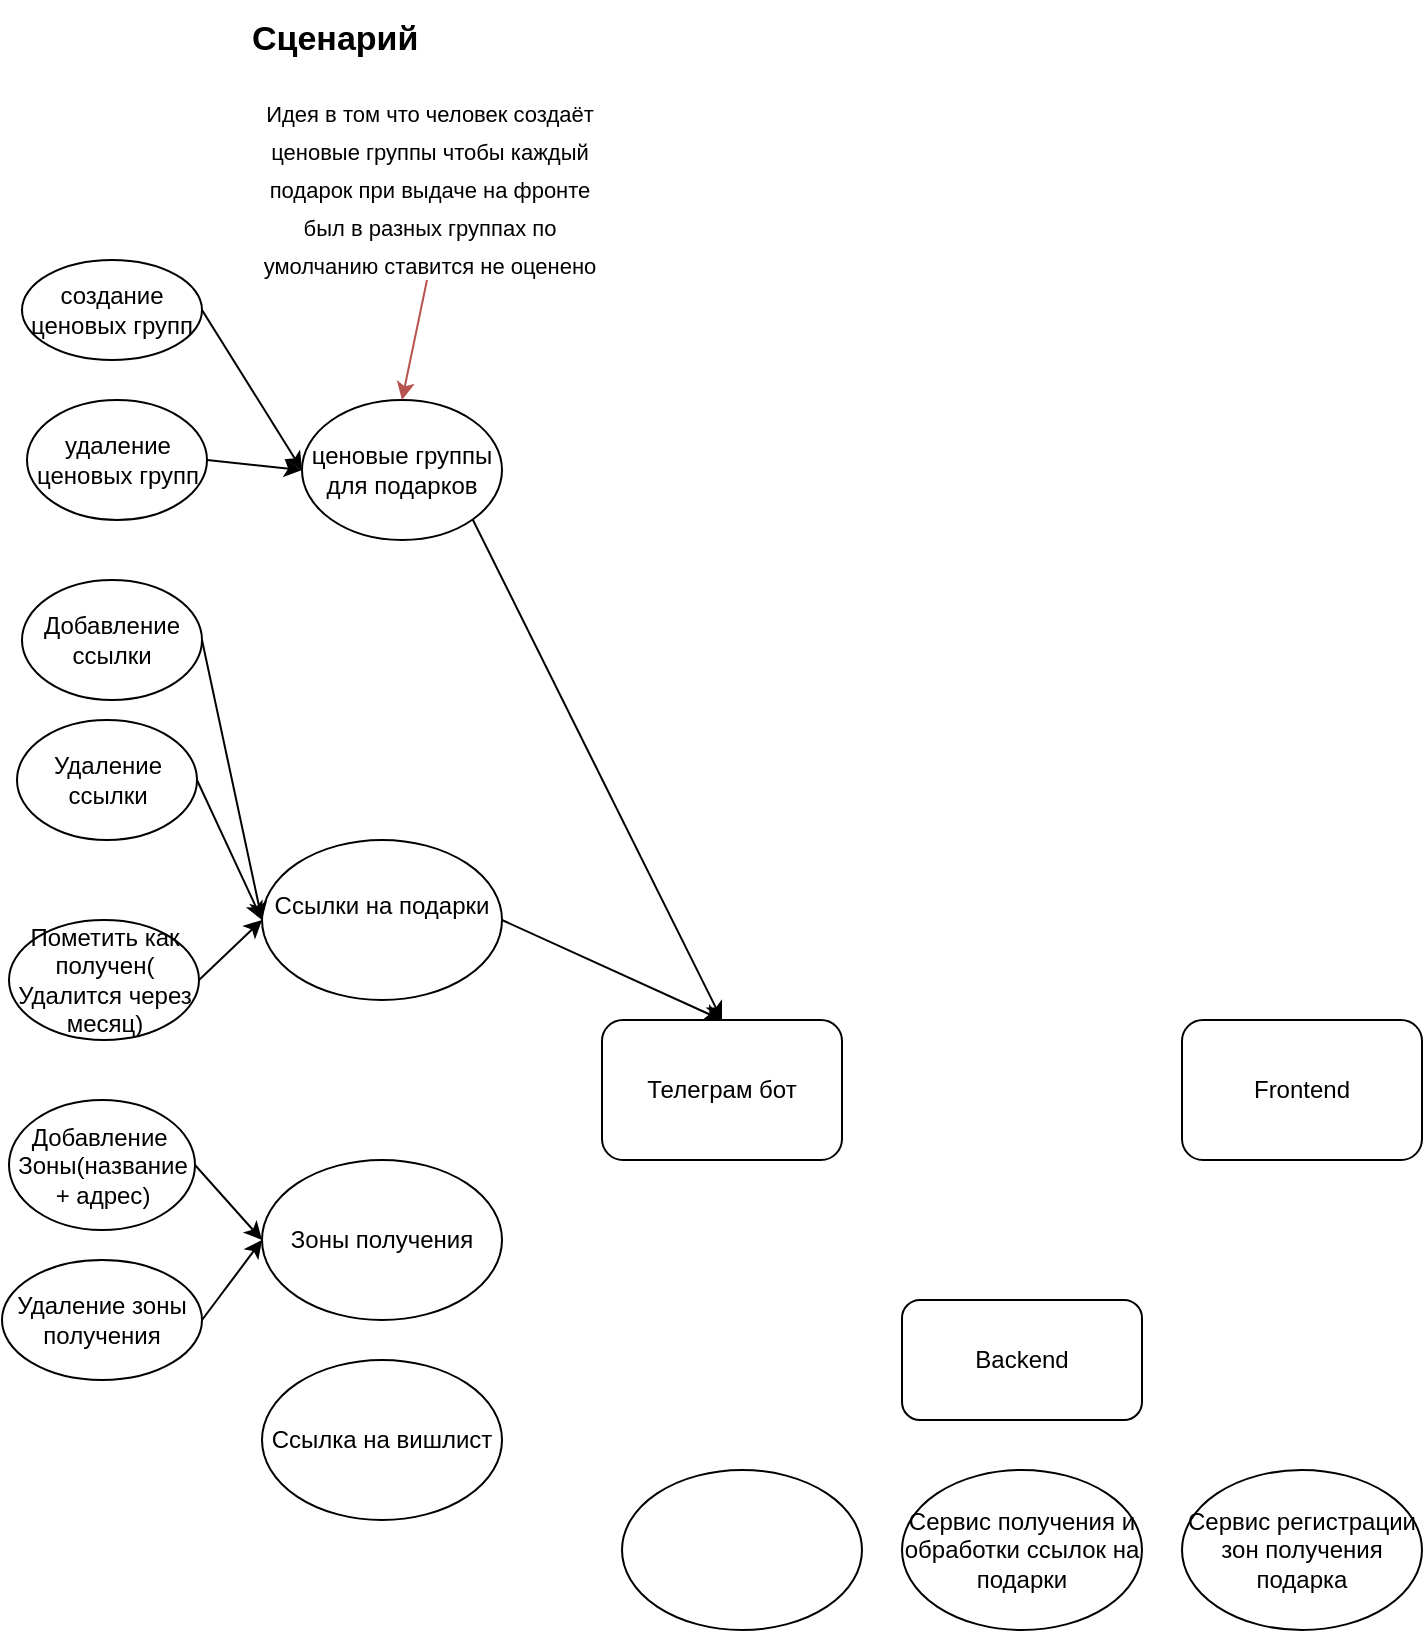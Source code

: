 <mxfile version="26.0.2">
  <diagram name="Страница — 1" id="mfvDr763qeioa90Kr1xu">
    <mxGraphModel dx="2261" dy="1915" grid="1" gridSize="10" guides="1" tooltips="1" connect="1" arrows="1" fold="1" page="1" pageScale="1" pageWidth="827" pageHeight="1169" math="0" shadow="0">
      <root>
        <mxCell id="0" />
        <mxCell id="1" parent="0" />
        <mxCell id="rx369w3odF3UMx7AQMP6-1" value="Телеграм бот" style="rounded=1;whiteSpace=wrap;html=1;" parent="1" vertex="1">
          <mxGeometry x="240" y="320" width="120" height="70" as="geometry" />
        </mxCell>
        <mxCell id="ZKF0X6sjYYtKGc7rI8EO-1" value="Frontend" style="rounded=1;whiteSpace=wrap;html=1;" vertex="1" parent="1">
          <mxGeometry x="530" y="320" width="120" height="70" as="geometry" />
        </mxCell>
        <mxCell id="ZKF0X6sjYYtKGc7rI8EO-2" value="Backend" style="rounded=1;whiteSpace=wrap;html=1;" vertex="1" parent="1">
          <mxGeometry x="390" y="460" width="120" height="60" as="geometry" />
        </mxCell>
        <mxCell id="ZKF0X6sjYYtKGc7rI8EO-4" value="Сервис получения и обработки ссылок на подарки" style="ellipse;whiteSpace=wrap;html=1;" vertex="1" parent="1">
          <mxGeometry x="390" y="545" width="120" height="80" as="geometry" />
        </mxCell>
        <mxCell id="ZKF0X6sjYYtKGc7rI8EO-5" value="Сервис регистрации зон получения подарка" style="ellipse;whiteSpace=wrap;html=1;" vertex="1" parent="1">
          <mxGeometry x="530" y="545" width="120" height="80" as="geometry" />
        </mxCell>
        <mxCell id="ZKF0X6sjYYtKGc7rI8EO-6" value="" style="ellipse;whiteSpace=wrap;html=1;" vertex="1" parent="1">
          <mxGeometry x="250" y="545" width="120" height="80" as="geometry" />
        </mxCell>
        <mxCell id="ZKF0X6sjYYtKGc7rI8EO-7" value="Ссылки на подарки&lt;div&gt;&lt;br&gt;&lt;/div&gt;" style="ellipse;whiteSpace=wrap;html=1;" vertex="1" parent="1">
          <mxGeometry x="70" y="230" width="120" height="80" as="geometry" />
        </mxCell>
        <mxCell id="ZKF0X6sjYYtKGc7rI8EO-8" value="Зоны получения" style="ellipse;whiteSpace=wrap;html=1;" vertex="1" parent="1">
          <mxGeometry x="70" y="390" width="120" height="80" as="geometry" />
        </mxCell>
        <mxCell id="ZKF0X6sjYYtKGc7rI8EO-9" value="Ссылка на вишлист" style="ellipse;whiteSpace=wrap;html=1;" vertex="1" parent="1">
          <mxGeometry x="70" y="490" width="120" height="80" as="geometry" />
        </mxCell>
        <mxCell id="ZKF0X6sjYYtKGc7rI8EO-10" value="Добавление ссылки" style="ellipse;whiteSpace=wrap;html=1;" vertex="1" parent="1">
          <mxGeometry x="-50" y="100" width="90" height="60" as="geometry" />
        </mxCell>
        <mxCell id="ZKF0X6sjYYtKGc7rI8EO-11" value="Удаление ссылки" style="ellipse;whiteSpace=wrap;html=1;" vertex="1" parent="1">
          <mxGeometry x="-52.5" y="170" width="90" height="60" as="geometry" />
        </mxCell>
        <mxCell id="ZKF0X6sjYYtKGc7rI8EO-12" value="Пометить как получен( Удалится через месяц)" style="ellipse;whiteSpace=wrap;html=1;" vertex="1" parent="1">
          <mxGeometry x="-56.5" y="270" width="95" height="60" as="geometry" />
        </mxCell>
        <mxCell id="ZKF0X6sjYYtKGc7rI8EO-13" value="Добавление&amp;nbsp; Зоны(название + адрес&lt;span style=&quot;background-color: transparent; color: light-dark(rgb(0, 0, 0), rgb(255, 255, 255));&quot;&gt;)&lt;/span&gt;" style="ellipse;whiteSpace=wrap;html=1;" vertex="1" parent="1">
          <mxGeometry x="-56.5" y="360" width="93" height="65" as="geometry" />
        </mxCell>
        <mxCell id="ZKF0X6sjYYtKGc7rI8EO-14" value="Удаление зоны получения" style="ellipse;whiteSpace=wrap;html=1;" vertex="1" parent="1">
          <mxGeometry x="-60" y="440" width="100" height="60" as="geometry" />
        </mxCell>
        <mxCell id="ZKF0X6sjYYtKGc7rI8EO-16" value="" style="endArrow=classic;html=1;rounded=0;exitX=1;exitY=0.5;exitDx=0;exitDy=0;" edge="1" parent="1" source="ZKF0X6sjYYtKGc7rI8EO-10">
          <mxGeometry width="50" height="50" relative="1" as="geometry">
            <mxPoint x="370" y="460" as="sourcePoint" />
            <mxPoint x="70" y="270" as="targetPoint" />
          </mxGeometry>
        </mxCell>
        <mxCell id="ZKF0X6sjYYtKGc7rI8EO-17" value="" style="endArrow=classic;html=1;rounded=0;exitX=1;exitY=0.5;exitDx=0;exitDy=0;entryX=0;entryY=0.5;entryDx=0;entryDy=0;" edge="1" parent="1" source="ZKF0X6sjYYtKGc7rI8EO-11" target="ZKF0X6sjYYtKGc7rI8EO-7">
          <mxGeometry width="50" height="50" relative="1" as="geometry">
            <mxPoint x="370" y="460" as="sourcePoint" />
            <mxPoint x="260" y="190" as="targetPoint" />
          </mxGeometry>
        </mxCell>
        <mxCell id="ZKF0X6sjYYtKGc7rI8EO-18" value="" style="endArrow=classic;html=1;rounded=0;exitX=1;exitY=0.5;exitDx=0;exitDy=0;entryX=0;entryY=0.5;entryDx=0;entryDy=0;" edge="1" parent="1" source="ZKF0X6sjYYtKGc7rI8EO-12" target="ZKF0X6sjYYtKGc7rI8EO-7">
          <mxGeometry width="50" height="50" relative="1" as="geometry">
            <mxPoint x="370" y="460" as="sourcePoint" />
            <mxPoint x="90" y="340" as="targetPoint" />
          </mxGeometry>
        </mxCell>
        <mxCell id="ZKF0X6sjYYtKGc7rI8EO-19" value="" style="endArrow=classic;html=1;rounded=0;exitX=1;exitY=0.5;exitDx=0;exitDy=0;entryX=0;entryY=0.5;entryDx=0;entryDy=0;" edge="1" parent="1" source="ZKF0X6sjYYtKGc7rI8EO-13" target="ZKF0X6sjYYtKGc7rI8EO-8">
          <mxGeometry width="50" height="50" relative="1" as="geometry">
            <mxPoint x="370" y="460" as="sourcePoint" />
            <mxPoint x="420" y="410" as="targetPoint" />
          </mxGeometry>
        </mxCell>
        <mxCell id="ZKF0X6sjYYtKGc7rI8EO-20" value="" style="endArrow=classic;html=1;rounded=0;exitX=1;exitY=0.5;exitDx=0;exitDy=0;entryX=0;entryY=0.5;entryDx=0;entryDy=0;" edge="1" parent="1" source="ZKF0X6sjYYtKGc7rI8EO-14" target="ZKF0X6sjYYtKGc7rI8EO-8">
          <mxGeometry width="50" height="50" relative="1" as="geometry">
            <mxPoint x="370" y="460" as="sourcePoint" />
            <mxPoint x="420" y="410" as="targetPoint" />
          </mxGeometry>
        </mxCell>
        <mxCell id="ZKF0X6sjYYtKGc7rI8EO-22" value="ценовые группы для подарков" style="ellipse;whiteSpace=wrap;html=1;" vertex="1" parent="1">
          <mxGeometry x="90" y="10" width="100" height="70" as="geometry" />
        </mxCell>
        <mxCell id="ZKF0X6sjYYtKGc7rI8EO-23" value="создание ценовых групп" style="ellipse;whiteSpace=wrap;html=1;" vertex="1" parent="1">
          <mxGeometry x="-50" y="-60" width="90" height="50" as="geometry" />
        </mxCell>
        <mxCell id="ZKF0X6sjYYtKGc7rI8EO-24" value="удаление ценовых групп" style="ellipse;whiteSpace=wrap;html=1;" vertex="1" parent="1">
          <mxGeometry x="-47.5" y="10" width="90" height="60" as="geometry" />
        </mxCell>
        <mxCell id="ZKF0X6sjYYtKGc7rI8EO-25" value="" style="endArrow=classic;html=1;rounded=0;exitX=1;exitY=0.5;exitDx=0;exitDy=0;entryX=0;entryY=0.5;entryDx=0;entryDy=0;" edge="1" parent="1" source="ZKF0X6sjYYtKGc7rI8EO-23" target="ZKF0X6sjYYtKGc7rI8EO-22">
          <mxGeometry width="50" height="50" relative="1" as="geometry">
            <mxPoint x="390" y="140" as="sourcePoint" />
            <mxPoint x="440" y="90" as="targetPoint" />
          </mxGeometry>
        </mxCell>
        <mxCell id="ZKF0X6sjYYtKGc7rI8EO-26" value="" style="endArrow=classic;html=1;rounded=0;exitX=1;exitY=0.5;exitDx=0;exitDy=0;entryX=0;entryY=0.5;entryDx=0;entryDy=0;" edge="1" parent="1" source="ZKF0X6sjYYtKGc7rI8EO-24" target="ZKF0X6sjYYtKGc7rI8EO-22">
          <mxGeometry width="50" height="50" relative="1" as="geometry">
            <mxPoint x="390" y="140" as="sourcePoint" />
            <mxPoint x="440" y="90" as="targetPoint" />
          </mxGeometry>
        </mxCell>
        <mxCell id="ZKF0X6sjYYtKGc7rI8EO-29" value="&lt;h1 style=&quot;margin-top: 0px; line-height: 80%;&quot;&gt;&lt;font style=&quot;font-size: 17px; line-height: 80%;&quot;&gt;Сценарий&lt;/font&gt;&lt;/h1&gt;&lt;h1 style=&quot;text-align: center; margin-top: 0px; line-height: 80%;&quot;&gt;&lt;span style=&quot;background-color: transparent; color: light-dark(rgb(0, 0, 0), rgb(255, 255, 255)); font-weight: normal;&quot;&gt;&lt;font style=&quot;line-height: 80%; font-size: 11px;&quot;&gt;Идея в том что человек создаёт ценовые группы чтобы каждый подарок при выдаче на фронте был в разных группах по умолчанию ставится не оценено&lt;/font&gt;&lt;/span&gt;&lt;/h1&gt;&lt;p style=&quot;text-align: center;&quot;&gt;&lt;br&gt;&lt;/p&gt;" style="text;html=1;whiteSpace=wrap;overflow=hidden;rounded=0;" vertex="1" parent="1">
          <mxGeometry x="62.5" y="-190" width="180" height="140" as="geometry" />
        </mxCell>
        <mxCell id="ZKF0X6sjYYtKGc7rI8EO-30" value="" style="endArrow=classic;html=1;rounded=0;exitX=0.5;exitY=1;exitDx=0;exitDy=0;entryX=0.5;entryY=0;entryDx=0;entryDy=0;fillColor=#f8cecc;strokeColor=#b85450;" edge="1" parent="1" source="ZKF0X6sjYYtKGc7rI8EO-29" target="ZKF0X6sjYYtKGc7rI8EO-22">
          <mxGeometry width="50" height="50" relative="1" as="geometry">
            <mxPoint x="390" y="70" as="sourcePoint" />
            <mxPoint x="440" y="20" as="targetPoint" />
          </mxGeometry>
        </mxCell>
        <mxCell id="ZKF0X6sjYYtKGc7rI8EO-31" value="" style="endArrow=classic;html=1;rounded=0;exitX=1;exitY=1;exitDx=0;exitDy=0;entryX=0.5;entryY=0;entryDx=0;entryDy=0;" edge="1" parent="1" source="ZKF0X6sjYYtKGc7rI8EO-22" target="rx369w3odF3UMx7AQMP6-1">
          <mxGeometry width="50" height="50" relative="1" as="geometry">
            <mxPoint x="390" y="330" as="sourcePoint" />
            <mxPoint x="440" y="280" as="targetPoint" />
          </mxGeometry>
        </mxCell>
        <mxCell id="ZKF0X6sjYYtKGc7rI8EO-32" value="" style="endArrow=classic;html=1;rounded=0;exitX=1;exitY=0.5;exitDx=0;exitDy=0;entryX=0.5;entryY=0;entryDx=0;entryDy=0;" edge="1" parent="1" source="ZKF0X6sjYYtKGc7rI8EO-7" target="rx369w3odF3UMx7AQMP6-1">
          <mxGeometry width="50" height="50" relative="1" as="geometry">
            <mxPoint x="390" y="330" as="sourcePoint" />
            <mxPoint x="440" y="280" as="targetPoint" />
          </mxGeometry>
        </mxCell>
      </root>
    </mxGraphModel>
  </diagram>
</mxfile>
